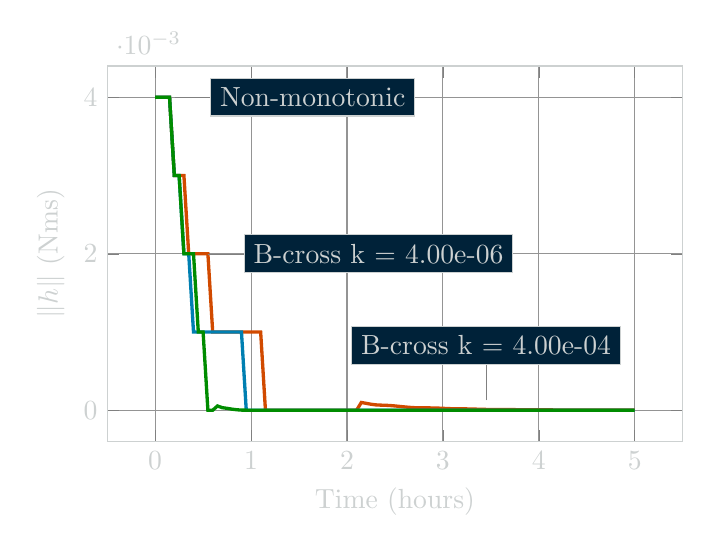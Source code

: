 % Recommended preamble:
\begin{tikzpicture}
\begin{axis}[grid style={color={rgb,1:red,0.58;green,0.58;blue,0.58}}, label style={color={rgb,1:red,0.804;green,0.82;blue,0.82}}, tick label style={color={rgb,1:red,0.804;green,0.82;blue,0.82}}, axis line style={color={rgb,1:red,0.804;green,0.82;blue,0.82}}, xmajorgrids, ymajorgrids, height={2.5in}, width={3.5in}, xlabel={Time (hours)}, ylabel={$\|h\|$ (Nms)}, legend pos={north east}, title={{\rule{0pt}{1pt}}}]
    \addplot+[no marks, very thick, style={solid}, color={rgb,1:red,0.82;green,0.29;blue,0.0}, opacity={1.0}]
        coordinates {
            (0.0,0.004)
            (0.05,0.004)
            (0.1,0.004)
            (0.15,0.004)
            (0.2,0.003)
            (0.25,0.003)
            (0.3,0.003)
            (0.35,0.002)
            (0.4,0.002)
            (0.45,0.002)
            (0.5,0.002)
            (0.55,0.002)
            (0.6,0.001)
            (0.65,0.001)
            (0.7,0.001)
            (0.75,0.001)
            (0.8,0.001)
            (0.85,0.001)
            (0.9,0.001)
            (0.95,0.001)
            (1.0,0.001)
            (1.05,0.001)
            (1.1,0.001)
            (1.15,0.0)
            (1.2,0.0)
            (1.25,0.0)
            (1.3,0.0)
            (1.35,0.0)
            (1.4,0.0)
            (1.45,0.0)
            (1.5,0.0)
            (1.55,0.0)
            (1.6,0.0)
            (1.65,0.0)
            (1.7,0.0)
            (1.75,0.0)
            (1.8,0.0)
            (1.85,0.0)
            (1.9,0.0)
            (1.95,0.0)
            (2.0,0.0)
            (2.05,0.0)
            (2.1,0.0)
            (2.15,9.916e-5)
            (2.2,8.812e-5)
            (2.25,7.651e-5)
            (2.3,6.851e-5)
            (2.35,6.516e-5)
            (2.4,6.326e-5)
            (2.45,5.997e-5)
            (2.5,5.48e-5)
            (2.55,4.865e-5)
            (2.6,4.23e-5)
            (2.65,3.68e-5)
            (2.7,3.288e-5)
            (2.75,3.085e-5)
            (2.8,3.021e-5)
            (2.85,2.985e-5)
            (2.9,2.904e-5)
            (2.95,2.721e-5)
            (3.0,2.424e-5)
            (3.05,2.105e-5)
            (3.1,1.901e-5)
            (3.15,1.812e-5)
            (3.2,1.767e-5)
            (3.25,1.682e-5)
            (3.3,1.534e-5)
            (3.35,1.36e-5)
            (3.4,1.181e-5)
            (3.45,1.036e-5)
            (3.5,9.548e-6)
            (3.55,9.208e-6)
            (3.6,9.059e-6)
            (3.65,8.844e-6)
            (3.7,8.313e-6)
            (3.75,7.353e-6)
            (3.8,6.337e-6)
            (3.85,5.814e-6)
            (3.9,5.589e-6)
            (3.95,5.394e-6)
            (4.0,5.158e-6)
            (4.05,4.847e-6)
            (4.1,4.44e-6)
            (4.15,3.958e-6)
            (4.2,3.451e-6)
            (4.25,2.995e-6)
            (4.3,2.672e-6)
            (4.35,2.513e-6)
            (4.4,2.472e-6)
            (4.45,2.465e-6)
            (4.5,2.416e-6)
            (4.55,2.273e-6)
            (4.6,2.01e-6)
            (4.65,1.722e-6)
            (4.7,1.583e-6)
            (4.75,1.554e-6)
            (4.8,1.523e-6)
            (4.85,1.454e-6)
            (4.9,1.343e-6)
            (4.95,1.196e-6)
            (5.0,1.031e-6)
        }
        ;
    \addplot+[no marks, very thick, style={solid}, color={rgb,1:red,0.0;green,0.498;blue,0.694}, opacity={1.0}]
        coordinates {
            (0.0,0.004)
            (0.05,0.004)
            (0.1,0.004)
            (0.15,0.004)
            (0.2,0.003)
            (0.25,0.003)
            (0.3,0.002)
            (0.35,0.002)
            (0.4,0.001)
            (0.45,0.001)
            (0.5,0.001)
            (0.55,0.001)
            (0.6,0.001)
            (0.65,0.001)
            (0.7,0.001)
            (0.75,0.001)
            (0.8,0.001)
            (0.85,0.001)
            (0.9,0.001)
            (0.95,0.0)
            (1.0,0.0)
            (1.05,0.0)
            (1.1,0.0)
            (1.15,0.0)
            (1.2,0.0)
            (1.25,0.0)
            (1.3,0.0)
            (1.35,0.0)
            (1.4,0.0)
            (1.45,0.0)
            (1.5,0.0)
            (1.55,0.0)
            (1.6,0.0)
            (1.65,0.0)
            (1.7,0.0)
            (1.75,0.0)
            (1.8,0.0)
            (1.85,0.0)
            (1.9,0.0)
            (1.95,0.0)
            (2.0,0.0)
            (2.05,0.0)
            (2.1,0.0)
            (2.15,0.0)
            (2.2,0.0)
            (2.25,0.0)
            (2.3,0.0)
            (2.35,0.0)
            (2.4,0.0)
            (2.45,0.0)
            (2.5,0.0)
            (2.55,0.0)
            (2.6,0.0)
            (2.65,0.0)
            (2.7,0.0)
            (2.75,0.0)
            (2.8,0.0)
            (2.85,0.0)
            (2.9,0.0)
            (2.95,0.0)
            (3.0,0.0)
            (3.05,0.0)
            (3.1,0.0)
            (3.15,0.0)
            (3.2,0.0)
            (3.25,0.0)
            (3.3,0.0)
            (3.35,0.0)
            (3.4,0.0)
            (3.45,0.0)
            (3.5,0.0)
            (3.55,0.0)
            (3.6,0.0)
            (3.65,0.0)
            (3.7,0.0)
            (3.75,0.0)
            (3.8,0.0)
            (3.85,0.0)
            (3.9,0.0)
            (3.95,0.0)
            (4.0,0.0)
            (4.05,0.0)
            (4.1,0.0)
            (4.15,0.0)
            (4.2,0.0)
            (4.25,0.0)
            (4.3,0.0)
            (4.35,0.0)
            (4.4,0.0)
            (4.45,0.0)
            (4.5,0.0)
            (4.55,0.0)
            (4.6,0.0)
            (4.65,0.0)
            (4.7,0.0)
            (4.75,0.0)
            (4.8,0.0)
            (4.85,0.0)
            (4.9,0.0)
            (4.95,0.0)
            (5.0,0.0)
        }
        ;
    \addplot+[no marks, very thick, style={solid}, color={rgb,1:red,0.0;green,0.549;blue,0.0}, opacity={1.0}]
        coordinates {
            (0.0,0.004)
            (0.05,0.004)
            (0.1,0.004)
            (0.15,0.004)
            (0.2,0.003)
            (0.25,0.003)
            (0.3,0.002)
            (0.35,0.002)
            (0.4,0.002)
            (0.45,0.001)
            (0.5,0.001)
            (0.55,0.0)
            (0.6,0.0)
            (0.65,5.424e-5)
            (0.7,3.248e-5)
            (0.75,2.418e-5)
            (0.8,1.394e-5)
            (0.85,5.951e-6)
            (0.9,1.697e-6)
            (0.95,7.568e-7)
            (1.0,7.077e-7)
            (1.05,4.793e-7)
            (1.1,2.798e-7)
            (1.15,1.621e-7)
            (1.2,9.931e-8)
            (1.25,6.493e-8)
            (1.3,4.458e-8)
            (1.35,3.133e-8)
            (1.4,2.207e-8)
            (1.45,1.524e-8)
            (1.5,9.946e-9)
            (1.55,5.83e-9)
            (1.6,3.126e-9)
            (1.65,1.961e-9)
            (1.7,1.315e-9)
            (1.75,7.155e-10)
            (1.8,3.25e-10)
            (1.85,1.439e-10)
            (1.9,7.19e-11)
            (1.95,4.185e-11)
            (2.0,2.656e-11)
            (2.05,1.697e-11)
            (2.1,1.042e-11)
            (2.15,6.146e-12)
            (2.2,3.562e-12)
            (2.25,2.038e-12)
            (2.3,1.147e-12)
            (2.35,6.497e-13)
            (2.4,3.908e-13)
            (2.45,2.412e-13)
            (2.5,1.322e-13)
            (2.55,6.043e-14)
            (2.6,2.342e-14)
            (2.65,8.281e-15)
            (2.7,3.082e-15)
            (2.75,1.384e-15)
            (2.8,7.609e-16)
            (2.85,4.769e-16)
            (2.9,3.194e-16)
            (2.95,2.185e-16)
            (3.0,1.476e-16)
            (3.05,9.505e-17)
            (3.1,5.589e-17)
            (3.15,2.99e-17)
            (3.2,1.734e-17)
            (3.25,1.172e-17)
            (3.3,6.829e-18)
            (3.35,3.149e-18)
            (3.4,1.278e-18)
            (3.45,5.414e-19)
            (3.5,2.72e-19)
            (3.55,1.611e-19)
            (3.6,1.032e-19)
            (3.65,6.703e-20)
            (3.7,4.282e-20)
            (3.75,2.656e-20)
            (3.8,1.598e-20)
            (3.85,9.931e-21)
            (3.9,7.318e-21)
            (3.95,6.601e-21)
            (4.0,6.879e-21)
            (4.05,7.57e-21)
            (4.1,7.213e-21)
            (4.15,6.118e-21)
            (4.2,4.81e-21)
            (4.25,3.38e-21)
            (4.3,2.052e-21)
            (4.35,9.19e-22)
            (4.4,9.377e-22)
            (4.45,2.683e-21)
            (4.5,4.43e-21)
            (4.55,5.474e-21)
            (4.6,4.981e-21)
            (4.65,3.695e-21)
            (4.7,3.348e-21)
            (4.75,3.616e-21)
            (4.8,4.051e-21)
            (4.85,4.087e-21)
            (4.9,3.619e-21)
            (4.95,2.882e-21)
            (5.0,2.154e-21)
        }
        ;
    \node 
    [pin={[text={rgb,1:red,0.804;green,0.82;blue,0.82}, fill={rgb,1:red,0.0;green,0.133;blue,0.224}, draw={rgb,1:red,0.804;green,0.82;blue,0.82}]right:B-cross k = 4.00e-06}]  at 
    (0.45,0.002)
    {};
    \node 
    [pin={[text={rgb,1:red,0.804;green,0.82;blue,0.82}, fill={rgb,1:red,0.0;green,0.133;blue,0.224}, draw={rgb,1:red,0.804;green,0.82;blue,0.82}]above:B-cross k = 4.00e-04}]  at 
    (3.45,0.0)
    {};
    \node 
    [pin={[text={rgb,1:red,0.804;green,0.82;blue,0.82}, fill={rgb,1:red,0.0;green,0.133;blue,0.224}, draw={rgb,1:red,0.804;green,0.82;blue,0.82}]right:Non-monotonic}]  at 
    (0.1,0.004)
    {};
\end{axis}
\end{tikzpicture}
